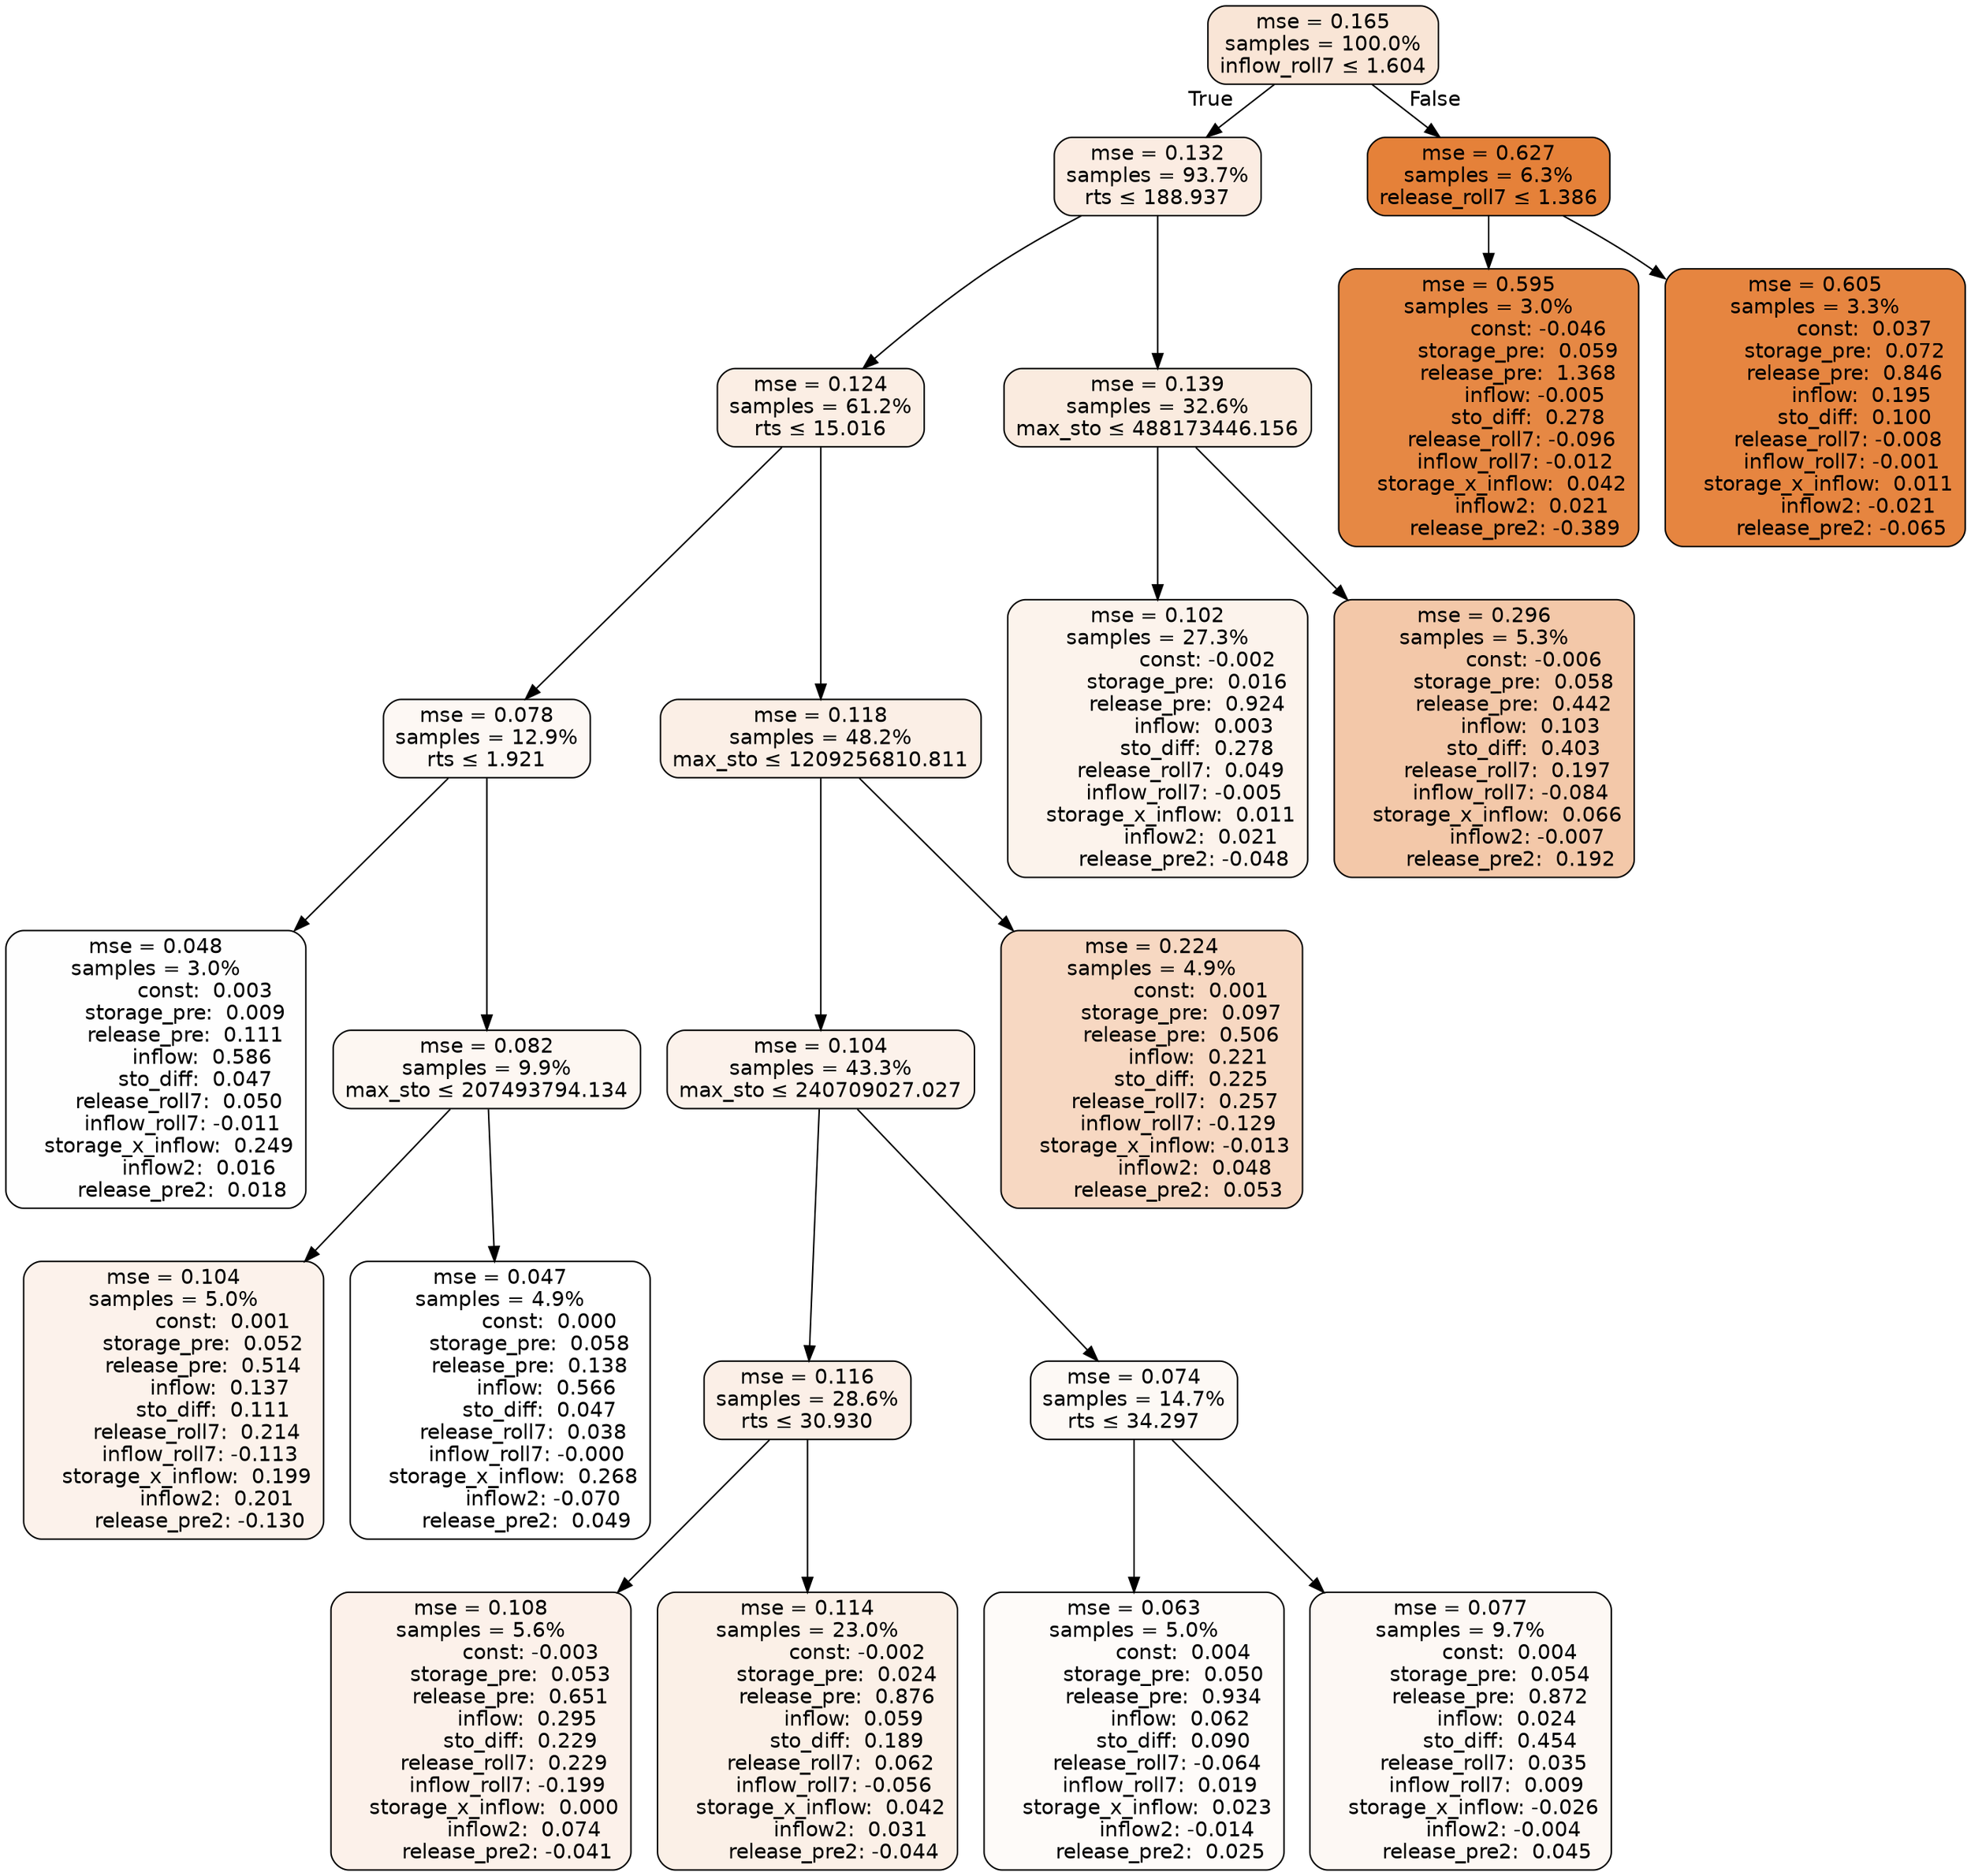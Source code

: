 digraph tree {
bgcolor="transparent"
node [shape=rectangle, style="filled, rounded", color="black", fontname=helvetica] ;
edge [fontname=helvetica] ;
	"0" [label="mse = 0.165
samples = 100.0%
inflow_roll7 &le; 1.604", fillcolor="#f9e5d6"]
	"1" [label="mse = 0.132
samples = 93.7%
rts &le; 188.937", fillcolor="#fbece2"]
	"2" [label="mse = 0.124
samples = 61.2%
rts &le; 15.016", fillcolor="#fbeee4"]
	"3" [label="mse = 0.078
samples = 12.9%
rts &le; 1.921", fillcolor="#fdf8f4"]
	"4" [label="mse = 0.048
samples = 3.0%
               const:  0.003
         storage_pre:  0.009
         release_pre:  0.111
              inflow:  0.586
            sto_diff:  0.047
       release_roll7:  0.050
        inflow_roll7: -0.011
    storage_x_inflow:  0.249
             inflow2:  0.016
        release_pre2:  0.018", fillcolor="#fefefe"]
	"5" [label="mse = 0.082
samples = 9.9%
max_sto &le; 207493794.134", fillcolor="#fdf7f2"]
	"6" [label="mse = 0.104
samples = 5.0%
               const:  0.001
         storage_pre:  0.052
         release_pre:  0.514
              inflow:  0.137
            sto_diff:  0.111
       release_roll7:  0.214
        inflow_roll7: -0.113
    storage_x_inflow:  0.199
             inflow2:  0.201
        release_pre2: -0.130", fillcolor="#fcf2eb"]
	"7" [label="mse = 0.047
samples = 4.9%
               const:  0.000
         storage_pre:  0.058
         release_pre:  0.138
              inflow:  0.566
            sto_diff:  0.047
       release_roll7:  0.038
        inflow_roll7: -0.000
    storage_x_inflow:  0.268
             inflow2: -0.070
        release_pre2:  0.049", fillcolor="#ffffff"]
	"8" [label="mse = 0.118
samples = 48.2%
max_sto &le; 1209256810.811", fillcolor="#fbefe6"]
	"9" [label="mse = 0.104
samples = 43.3%
max_sto &le; 240709027.027", fillcolor="#fcf2eb"]
	"10" [label="mse = 0.116
samples = 28.6%
rts &le; 30.930", fillcolor="#fbefe7"]
	"11" [label="mse = 0.108
samples = 5.6%
               const: -0.003
         storage_pre:  0.053
         release_pre:  0.651
              inflow:  0.295
            sto_diff:  0.229
       release_roll7:  0.229
        inflow_roll7: -0.199
    storage_x_inflow:  0.000
             inflow2:  0.074
        release_pre2: -0.041", fillcolor="#fcf1ea"]
	"12" [label="mse = 0.114
samples = 23.0%
               const: -0.002
         storage_pre:  0.024
         release_pre:  0.876
              inflow:  0.059
            sto_diff:  0.189
       release_roll7:  0.062
        inflow_roll7: -0.056
    storage_x_inflow:  0.042
             inflow2:  0.031
        release_pre2: -0.044", fillcolor="#fbf0e7"]
	"13" [label="mse = 0.074
samples = 14.7%
rts &le; 34.297", fillcolor="#fdf9f5"]
	"14" [label="mse = 0.063
samples = 5.0%
               const:  0.004
         storage_pre:  0.050
         release_pre:  0.934
              inflow:  0.062
            sto_diff:  0.090
       release_roll7: -0.064
        inflow_roll7:  0.019
    storage_x_inflow:  0.023
             inflow2: -0.014
        release_pre2:  0.025", fillcolor="#fefbf9"]
	"15" [label="mse = 0.077
samples = 9.7%
               const:  0.004
         storage_pre:  0.054
         release_pre:  0.872
              inflow:  0.024
            sto_diff:  0.454
       release_roll7:  0.035
        inflow_roll7:  0.009
    storage_x_inflow: -0.026
             inflow2: -0.004
        release_pre2:  0.045", fillcolor="#fdf8f4"]
	"16" [label="mse = 0.224
samples = 4.9%
               const:  0.001
         storage_pre:  0.097
         release_pre:  0.506
              inflow:  0.221
            sto_diff:  0.225
       release_roll7:  0.257
        inflow_roll7: -0.129
    storage_x_inflow: -0.013
             inflow2:  0.048
        release_pre2:  0.053", fillcolor="#f7d8c2"]
	"17" [label="mse = 0.139
samples = 32.6%
max_sto &le; 488173446.156", fillcolor="#faebdf"]
	"18" [label="mse = 0.102
samples = 27.3%
               const: -0.002
         storage_pre:  0.016
         release_pre:  0.924
              inflow:  0.003
            sto_diff:  0.278
       release_roll7:  0.049
        inflow_roll7: -0.005
    storage_x_inflow:  0.011
             inflow2:  0.021
        release_pre2: -0.048", fillcolor="#fcf3ec"]
	"19" [label="mse = 0.296
samples = 5.3%
               const: -0.006
         storage_pre:  0.058
         release_pre:  0.442
              inflow:  0.103
            sto_diff:  0.403
       release_roll7:  0.197
        inflow_roll7: -0.084
    storage_x_inflow:  0.066
             inflow2: -0.007
        release_pre2:  0.192", fillcolor="#f3c8a9"]
	"20" [label="mse = 0.627
samples = 6.3%
release_roll7 &le; 1.386", fillcolor="#e58139"]
	"21" [label="mse = 0.595
samples = 3.0%
               const: -0.046
         storage_pre:  0.059
         release_pre:  1.368
              inflow: -0.005
            sto_diff:  0.278
       release_roll7: -0.096
        inflow_roll7: -0.012
    storage_x_inflow:  0.042
             inflow2:  0.021
        release_pre2: -0.389", fillcolor="#e68844"]
	"22" [label="mse = 0.605
samples = 3.3%
               const:  0.037
         storage_pre:  0.072
         release_pre:  0.846
              inflow:  0.195
            sto_diff:  0.100
       release_roll7: -0.008
        inflow_roll7: -0.001
    storage_x_inflow:  0.011
             inflow2: -0.021
        release_pre2: -0.065", fillcolor="#e68540"]

	"0" -> "1" [labeldistance=2.5, labelangle=45, headlabel="True"]
	"1" -> "2"
	"2" -> "3"
	"3" -> "4"
	"3" -> "5"
	"5" -> "6"
	"5" -> "7"
	"2" -> "8"
	"8" -> "9"
	"9" -> "10"
	"10" -> "11"
	"10" -> "12"
	"9" -> "13"
	"13" -> "14"
	"13" -> "15"
	"8" -> "16"
	"1" -> "17"
	"17" -> "18"
	"17" -> "19"
	"0" -> "20" [labeldistance=2.5, labelangle=-45, headlabel="False"]
	"20" -> "21"
	"20" -> "22"
}
